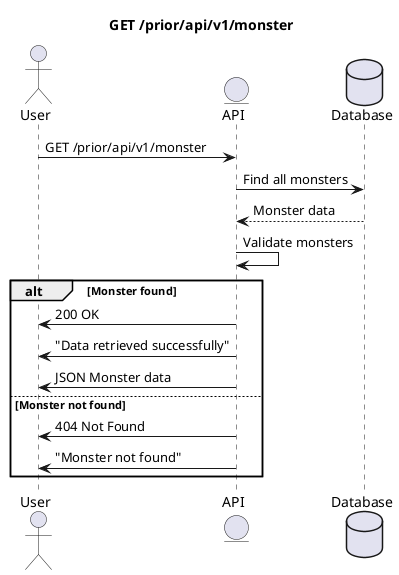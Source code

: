 @startuml
'https://plantuml.com/sequence-diagram

title GET /prior/api/v1/monster

actor User as u
entity API as a
database Database as d

u->a : GET /prior/api/v1/monster
a->d: Find all monsters
d-->a : Monster data
a->a : Validate monsters

alt Monster found
    a->u : 200 OK
    a->u : "Data retrieved successfully"
    a->u : JSON Monster data
else Monster not found
    a->u : 404 Not Found
    a->u : "Monster not found"
end

@enduml